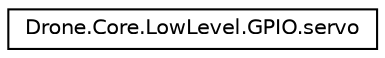digraph "Graphical Class Hierarchy"
{
  edge [fontname="Helvetica",fontsize="10",labelfontname="Helvetica",labelfontsize="10"];
  node [fontname="Helvetica",fontsize="10",shape=record];
  rankdir="LR";
  Node1 [label="Drone.Core.LowLevel.GPIO.servo",height=0.2,width=0.4,color="black", fillcolor="white", style="filled",URL="$d0/d58/class_drone_1_1_core_1_1_low_level_1_1_g_p_i_o_1_1servo.html"];
}
